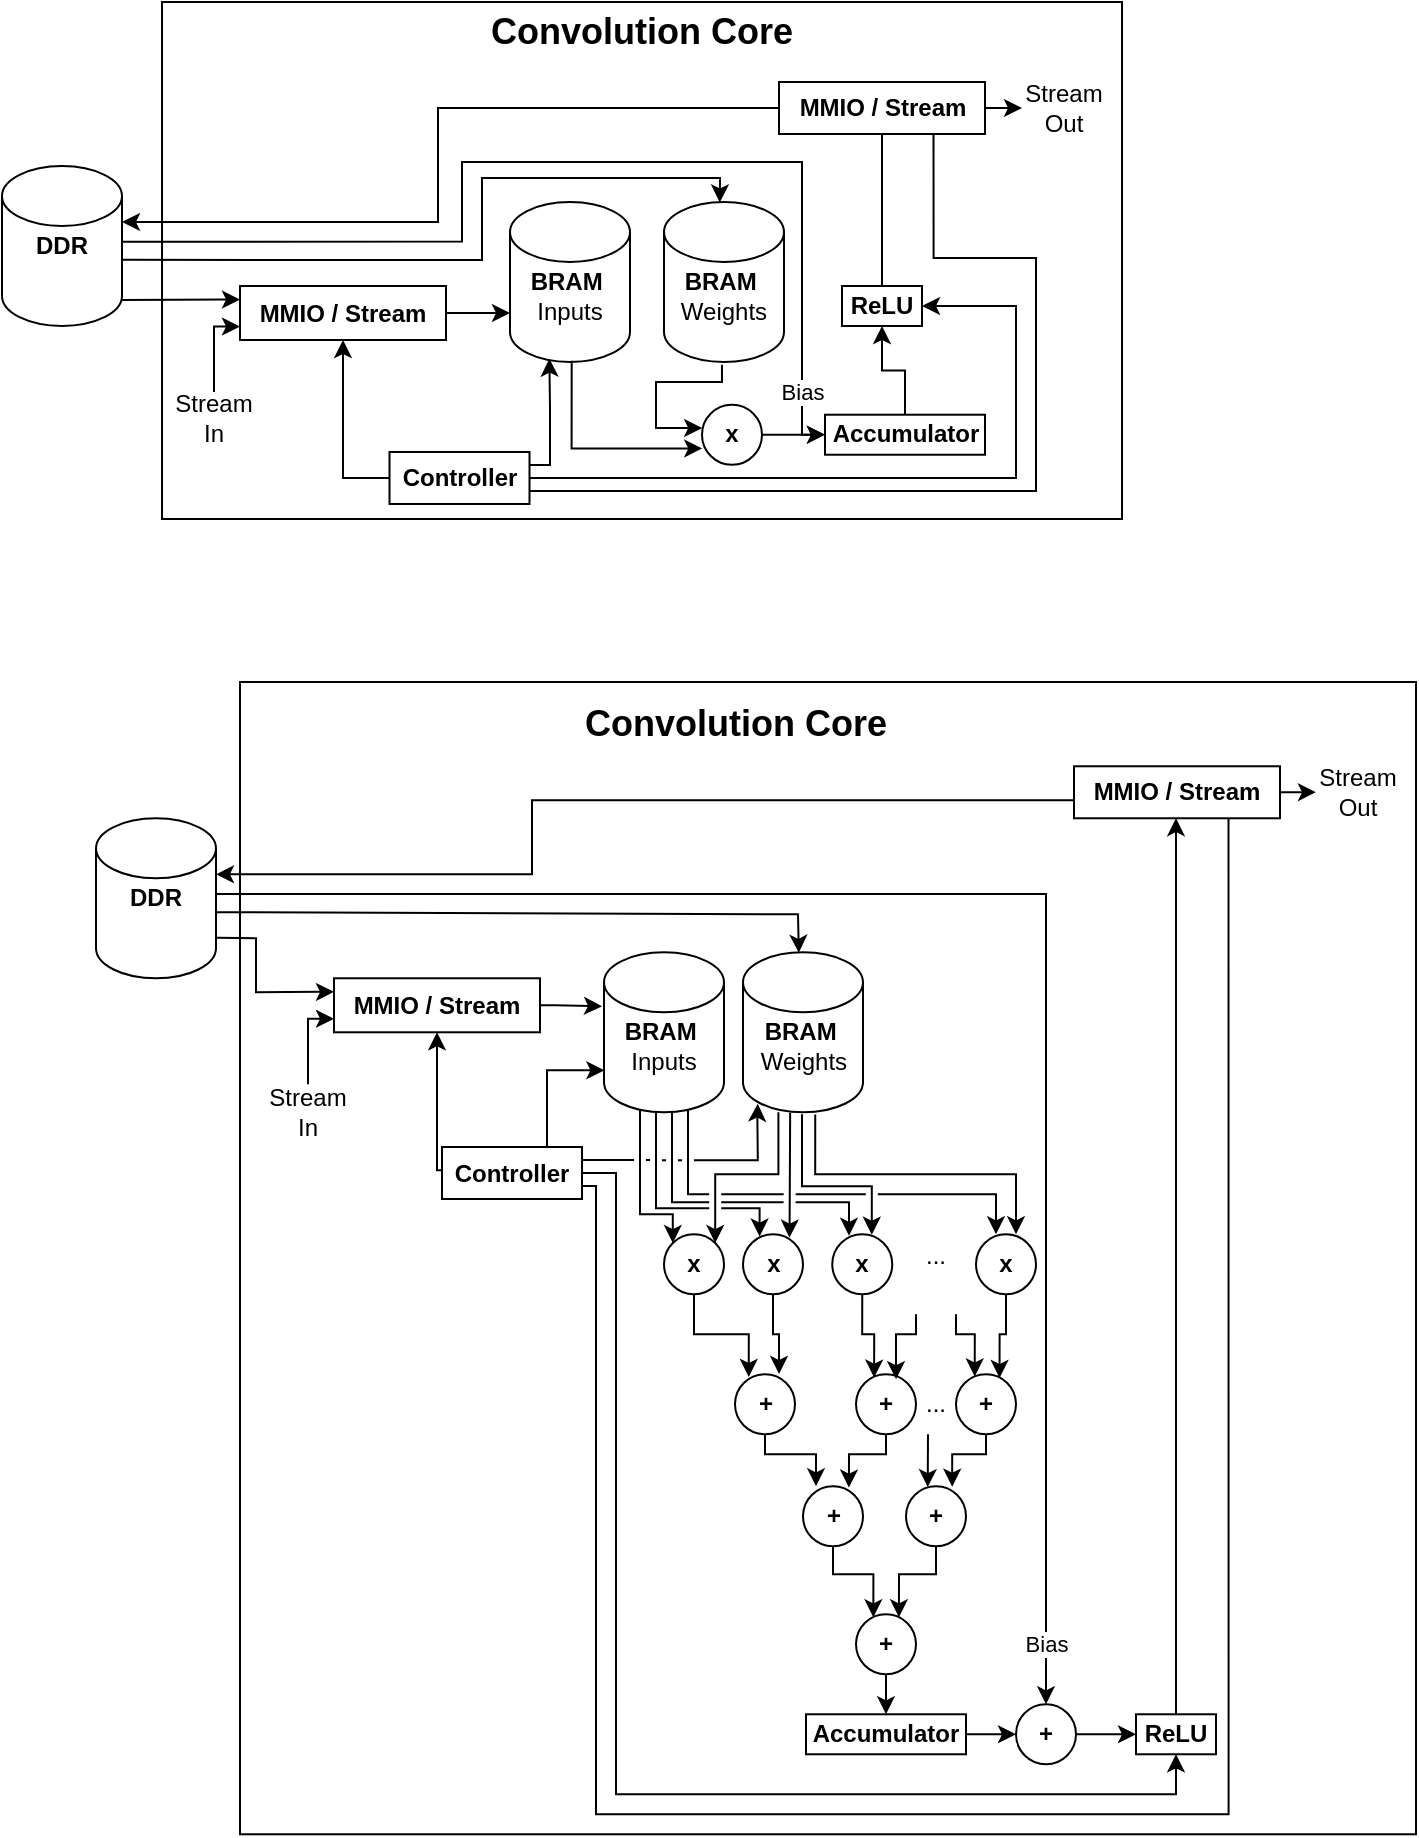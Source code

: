 <mxfile version="13.5.8" type="google"><diagram id="mREBOgRf9u_U17IM9qPp" name="Page-1"><mxGraphModel dx="2785" dy="334" grid="1" gridSize="10" guides="1" tooltips="1" connect="1" arrows="0" fold="1" page="1" pageScale="1" pageWidth="827" pageHeight="1169" math="0" shadow="0"><root><mxCell id="0"/><mxCell id="1" parent="0"/><mxCell id="xBL51Rgt6gvz5kBA7-vv-80" value="" style="group" vertex="1" connectable="0" parent="1"><mxGeometry x="23" y="1320" width="560.01" height="258.5" as="geometry"/></mxCell><mxCell id="xBL51Rgt6gvz5kBA7-vv-3" value="" style="whiteSpace=wrap;html=1;shadow=0;arcSize=2;" vertex="1" parent="xBL51Rgt6gvz5kBA7-vv-80"><mxGeometry x="80.01" width="480" height="258.5" as="geometry"/></mxCell><mxCell id="xBL51Rgt6gvz5kBA7-vv-4" value="&lt;b&gt;ReLU&lt;/b&gt;" style="rounded=0;whiteSpace=wrap;html=1;" vertex="1" parent="xBL51Rgt6gvz5kBA7-vv-80"><mxGeometry x="420" y="142" width="40" height="20" as="geometry"/></mxCell><mxCell id="xBL51Rgt6gvz5kBA7-vv-5" value="&lt;b&gt;MMIO / Stream&lt;/b&gt;" style="rounded=0;whiteSpace=wrap;html=1;" vertex="1" parent="xBL51Rgt6gvz5kBA7-vv-80"><mxGeometry x="388.5" y="40" width="103" height="26" as="geometry"/></mxCell><mxCell id="xBL51Rgt6gvz5kBA7-vv-6" style="edgeStyle=orthogonalEdgeStyle;rounded=0;jumpStyle=gap;orthogonalLoop=1;jettySize=auto;html=1;exitX=0.5;exitY=0;exitDx=0;exitDy=0;entryX=0.5;entryY=1;entryDx=0;entryDy=0;endArrow=none;endFill=0;" edge="1" parent="xBL51Rgt6gvz5kBA7-vv-80" source="xBL51Rgt6gvz5kBA7-vv-4" target="xBL51Rgt6gvz5kBA7-vv-5"><mxGeometry relative="1" as="geometry"/></mxCell><mxCell id="xBL51Rgt6gvz5kBA7-vv-7" value="&lt;b&gt;DDR&lt;/b&gt;" style="shape=cylinder2;whiteSpace=wrap;html=1;boundedLbl=1;backgroundOutline=1;size=15;" vertex="1" parent="xBL51Rgt6gvz5kBA7-vv-80"><mxGeometry y="82" width="60" height="80" as="geometry"/></mxCell><mxCell id="xBL51Rgt6gvz5kBA7-vv-8" style="edgeStyle=orthogonalEdgeStyle;rounded=0;orthogonalLoop=1;jettySize=auto;html=1;exitX=0;exitY=0.5;exitDx=0;exitDy=0;" edge="1" parent="xBL51Rgt6gvz5kBA7-vv-80" source="xBL51Rgt6gvz5kBA7-vv-5"><mxGeometry relative="1" as="geometry"><Array as="points"><mxPoint x="218" y="53"/><mxPoint x="218" y="110"/></Array><mxPoint x="60" y="110" as="targetPoint"/></mxGeometry></mxCell><mxCell id="xBL51Rgt6gvz5kBA7-vv-9" value="&lt;b&gt;&lt;br&gt;BRAM&amp;nbsp;&lt;br&gt;&lt;/b&gt;Inputs" style="shape=cylinder2;whiteSpace=wrap;html=1;boundedLbl=1;backgroundOutline=1;size=15;" vertex="1" parent="xBL51Rgt6gvz5kBA7-vv-80"><mxGeometry x="254" y="100" width="60" height="80" as="geometry"/></mxCell><mxCell id="xBL51Rgt6gvz5kBA7-vv-10" style="edgeStyle=orthogonalEdgeStyle;rounded=0;orthogonalLoop=1;jettySize=auto;html=1;exitX=1;exitY=0.25;exitDx=0;exitDy=0;entryX=0.328;entryY=0.979;entryDx=0;entryDy=0;entryPerimeter=0;" edge="1" parent="xBL51Rgt6gvz5kBA7-vv-80" source="xBL51Rgt6gvz5kBA7-vv-13" target="xBL51Rgt6gvz5kBA7-vv-9"><mxGeometry relative="1" as="geometry"><Array as="points"><mxPoint x="274" y="232"/><mxPoint x="274" y="203"/><mxPoint x="274" y="203"/></Array></mxGeometry></mxCell><mxCell id="xBL51Rgt6gvz5kBA7-vv-11" style="edgeStyle=orthogonalEdgeStyle;rounded=0;orthogonalLoop=1;jettySize=auto;html=1;entryX=1;entryY=0.5;entryDx=0;entryDy=0;exitX=1;exitY=0.5;exitDx=0;exitDy=0;" edge="1" parent="xBL51Rgt6gvz5kBA7-vv-80" source="xBL51Rgt6gvz5kBA7-vv-13" target="xBL51Rgt6gvz5kBA7-vv-4"><mxGeometry relative="1" as="geometry"><Array as="points"><mxPoint x="507" y="238"/><mxPoint x="507" y="152"/></Array><mxPoint x="280" y="248" as="sourcePoint"/></mxGeometry></mxCell><mxCell id="xBL51Rgt6gvz5kBA7-vv-12" style="edgeStyle=orthogonalEdgeStyle;rounded=0;jumpStyle=gap;orthogonalLoop=1;jettySize=auto;html=1;exitX=1;exitY=0.75;exitDx=0;exitDy=0;entryX=0.75;entryY=1;entryDx=0;entryDy=0;endArrow=none;endFill=0;" edge="1" parent="xBL51Rgt6gvz5kBA7-vv-80" source="xBL51Rgt6gvz5kBA7-vv-13" target="xBL51Rgt6gvz5kBA7-vv-5"><mxGeometry relative="1" as="geometry"><Array as="points"><mxPoint x="517" y="245"/><mxPoint x="517" y="128"/><mxPoint x="466" y="128"/></Array></mxGeometry></mxCell><mxCell id="xBL51Rgt6gvz5kBA7-vv-13" value="&lt;b&gt;Controller&lt;/b&gt;" style="whiteSpace=wrap;html=1;shadow=0;align=center;" vertex="1" parent="xBL51Rgt6gvz5kBA7-vv-80"><mxGeometry x="193.75" y="224.99" width="70" height="26" as="geometry"/></mxCell><mxCell id="xBL51Rgt6gvz5kBA7-vv-14" value="&lt;font style=&quot;font-size: 18px&quot;&gt;&lt;b&gt;Convolution Core&lt;/b&gt;&lt;/font&gt;" style="text;html=1;strokeColor=none;fillColor=none;align=center;verticalAlign=middle;whiteSpace=wrap;shadow=0;" vertex="1" parent="xBL51Rgt6gvz5kBA7-vv-80"><mxGeometry x="241.88" width="156.25" height="30" as="geometry"/></mxCell><mxCell id="xBL51Rgt6gvz5kBA7-vv-15" value="" style="edgeStyle=orthogonalEdgeStyle;orthogonalLoop=1;jettySize=auto;html=1;rounded=0;entryX=0.004;entryY=0.729;entryDx=0;entryDy=0;exitX=0.514;exitY=0.992;exitDx=0;exitDy=0;exitPerimeter=0;entryPerimeter=0;" edge="1" parent="xBL51Rgt6gvz5kBA7-vv-80" source="xBL51Rgt6gvz5kBA7-vv-9" target="xBL51Rgt6gvz5kBA7-vv-25"><mxGeometry relative="1" as="geometry"><mxPoint x="259" y="231.4" as="sourcePoint"/><mxPoint x="335.5" y="228.61" as="targetPoint"/><Array as="points"><mxPoint x="285" y="223"/></Array></mxGeometry></mxCell><mxCell id="xBL51Rgt6gvz5kBA7-vv-16" value="" style="endArrow=classic;html=1;entryX=0;entryY=0.25;entryDx=0;entryDy=0;" edge="1" parent="xBL51Rgt6gvz5kBA7-vv-80" target="xBL51Rgt6gvz5kBA7-vv-21"><mxGeometry width="50" height="50" relative="1" as="geometry"><mxPoint x="60" y="149" as="sourcePoint"/><mxPoint x="237" y="114" as="targetPoint"/></mxGeometry></mxCell><mxCell id="xBL51Rgt6gvz5kBA7-vv-17" style="edgeStyle=orthogonalEdgeStyle;rounded=0;orthogonalLoop=1;jettySize=auto;html=1;exitX=0.5;exitY=0;exitDx=0;exitDy=0;entryX=0.5;entryY=1;entryDx=0;entryDy=0;" edge="1" parent="xBL51Rgt6gvz5kBA7-vv-80" source="xBL51Rgt6gvz5kBA7-vv-27" target="xBL51Rgt6gvz5kBA7-vv-4"><mxGeometry relative="1" as="geometry"><mxPoint x="441" y="178" as="targetPoint"/><mxPoint x="460" y="148" as="sourcePoint"/></mxGeometry></mxCell><mxCell id="xBL51Rgt6gvz5kBA7-vv-18" value="Stream Out" style="text;html=1;strokeColor=none;fillColor=none;align=center;verticalAlign=middle;whiteSpace=wrap;shadow=0;" vertex="1" parent="xBL51Rgt6gvz5kBA7-vv-80"><mxGeometry x="510" y="40" width="42" height="26.99" as="geometry"/></mxCell><mxCell id="xBL51Rgt6gvz5kBA7-vv-19" style="edgeStyle=orthogonalEdgeStyle;rounded=0;orthogonalLoop=1;jettySize=auto;html=1;exitX=1;exitY=0.5;exitDx=0;exitDy=0;entryX=0;entryY=0.5;entryDx=0;entryDy=0;" edge="1" parent="xBL51Rgt6gvz5kBA7-vv-80" source="xBL51Rgt6gvz5kBA7-vv-5" target="xBL51Rgt6gvz5kBA7-vv-18"><mxGeometry relative="1" as="geometry"/></mxCell><mxCell id="xBL51Rgt6gvz5kBA7-vv-20" style="edgeStyle=orthogonalEdgeStyle;rounded=0;orthogonalLoop=1;jettySize=auto;html=1;exitX=1;exitY=0.5;exitDx=0;exitDy=0;entryX=0;entryY=0.695;entryDx=0;entryDy=0;entryPerimeter=0;" edge="1" parent="xBL51Rgt6gvz5kBA7-vv-80" source="xBL51Rgt6gvz5kBA7-vv-21" target="xBL51Rgt6gvz5kBA7-vv-9"><mxGeometry relative="1" as="geometry"/></mxCell><mxCell id="xBL51Rgt6gvz5kBA7-vv-21" value="&lt;b&gt;MMIO / Stream&lt;/b&gt;" style="rounded=0;whiteSpace=wrap;html=1;" vertex="1" parent="xBL51Rgt6gvz5kBA7-vv-80"><mxGeometry x="119" y="142" width="103" height="27" as="geometry"/></mxCell><mxCell id="xBL51Rgt6gvz5kBA7-vv-22" style="edgeStyle=orthogonalEdgeStyle;rounded=0;orthogonalLoop=1;jettySize=auto;html=1;exitX=0;exitY=0.5;exitDx=0;exitDy=0;entryX=0.5;entryY=1;entryDx=0;entryDy=0;" edge="1" parent="xBL51Rgt6gvz5kBA7-vv-80" source="xBL51Rgt6gvz5kBA7-vv-13" target="xBL51Rgt6gvz5kBA7-vv-21"><mxGeometry relative="1" as="geometry"><Array as="points"><mxPoint x="171" y="238"/></Array><mxPoint x="171" y="178" as="targetPoint"/></mxGeometry></mxCell><mxCell id="xBL51Rgt6gvz5kBA7-vv-23" style="edgeStyle=orthogonalEdgeStyle;rounded=0;orthogonalLoop=1;jettySize=auto;html=1;exitX=0.5;exitY=0;exitDx=0;exitDy=0;entryX=0;entryY=0.75;entryDx=0;entryDy=0;" edge="1" parent="xBL51Rgt6gvz5kBA7-vv-80" source="xBL51Rgt6gvz5kBA7-vv-24" target="xBL51Rgt6gvz5kBA7-vv-21"><mxGeometry relative="1" as="geometry"><Array as="points"><mxPoint x="106" y="162"/></Array></mxGeometry></mxCell><mxCell id="xBL51Rgt6gvz5kBA7-vv-24" value="Stream In" style="text;html=1;strokeColor=none;fillColor=none;align=center;verticalAlign=middle;whiteSpace=wrap;shadow=0;" vertex="1" parent="xBL51Rgt6gvz5kBA7-vv-80"><mxGeometry x="85" y="195" width="42" height="26.99" as="geometry"/></mxCell><mxCell id="xBL51Rgt6gvz5kBA7-vv-25" value="&lt;b&gt;x&lt;/b&gt;" style="ellipse;whiteSpace=wrap;html=1;aspect=fixed;" vertex="1" parent="xBL51Rgt6gvz5kBA7-vv-80"><mxGeometry x="350" y="201.36" width="30" height="30" as="geometry"/></mxCell><mxCell id="xBL51Rgt6gvz5kBA7-vv-26" value="" style="endArrow=classic;html=1;entryX=0.465;entryY=0.003;entryDx=0;entryDy=0;exitX=0.999;exitY=0.749;exitDx=0;exitDy=0;exitPerimeter=0;entryPerimeter=0;rounded=0;" edge="1" parent="xBL51Rgt6gvz5kBA7-vv-80" target="xBL51Rgt6gvz5kBA7-vv-75"><mxGeometry width="50" height="50" relative="1" as="geometry"><mxPoint x="60.0" y="128.93" as="sourcePoint"/><mxPoint x="365.68" y="99.44" as="targetPoint"/><Array as="points"><mxPoint x="240" y="129"/><mxPoint x="240" y="88"/><mxPoint x="359" y="88"/></Array></mxGeometry></mxCell><mxCell id="xBL51Rgt6gvz5kBA7-vv-27" value="&lt;b&gt;Accumulator&lt;/b&gt;" style="rounded=0;whiteSpace=wrap;html=1;" vertex="1" parent="xBL51Rgt6gvz5kBA7-vv-80"><mxGeometry x="411.5" y="206.36" width="80" height="20" as="geometry"/></mxCell><mxCell id="xBL51Rgt6gvz5kBA7-vv-28" style="edgeStyle=orthogonalEdgeStyle;rounded=0;orthogonalLoop=1;jettySize=auto;html=1;exitX=1;exitY=0.5;exitDx=0;exitDy=0;entryX=0;entryY=0.5;entryDx=0;entryDy=0;" edge="1" parent="xBL51Rgt6gvz5kBA7-vv-80" source="xBL51Rgt6gvz5kBA7-vv-25" target="xBL51Rgt6gvz5kBA7-vv-27"><mxGeometry relative="1" as="geometry"/></mxCell><mxCell id="xBL51Rgt6gvz5kBA7-vv-75" value="&lt;b&gt;&lt;br&gt;BRAM&amp;nbsp;&lt;br&gt;&lt;/b&gt;Weights" style="shape=cylinder2;whiteSpace=wrap;html=1;boundedLbl=1;backgroundOutline=1;size=15;" vertex="1" parent="xBL51Rgt6gvz5kBA7-vv-80"><mxGeometry x="331" y="100" width="60" height="80" as="geometry"/></mxCell><mxCell id="xBL51Rgt6gvz5kBA7-vv-76" value="" style="edgeStyle=orthogonalEdgeStyle;orthogonalLoop=1;jettySize=auto;html=1;rounded=0;exitX=0.483;exitY=1.017;exitDx=0;exitDy=0;exitPerimeter=0;entryX=0.003;entryY=0.391;entryDx=0;entryDy=0;entryPerimeter=0;" edge="1" parent="xBL51Rgt6gvz5kBA7-vv-80" source="xBL51Rgt6gvz5kBA7-vv-75" target="xBL51Rgt6gvz5kBA7-vv-25"><mxGeometry relative="1" as="geometry"><mxPoint x="294.84" y="189.36" as="sourcePoint"/><mxPoint x="349" y="200" as="targetPoint"/><Array as="points"><mxPoint x="360" y="190"/><mxPoint x="327" y="190"/><mxPoint x="327" y="213"/><mxPoint x="350" y="213"/></Array></mxGeometry></mxCell><mxCell id="xBL51Rgt6gvz5kBA7-vv-77" style="edgeStyle=orthogonalEdgeStyle;rounded=0;orthogonalLoop=1;jettySize=auto;html=1;exitX=1.007;exitY=0.473;exitDx=0;exitDy=0;entryX=0;entryY=0.5;entryDx=0;entryDy=0;exitPerimeter=0;" edge="1" parent="xBL51Rgt6gvz5kBA7-vv-80" source="xBL51Rgt6gvz5kBA7-vv-7" target="xBL51Rgt6gvz5kBA7-vv-27"><mxGeometry relative="1" as="geometry"><mxPoint x="390.0" y="226.36" as="sourcePoint"/><mxPoint x="410" y="226.36" as="targetPoint"/><Array as="points"><mxPoint x="230" y="120"/><mxPoint x="230" y="80"/><mxPoint x="400" y="80"/></Array></mxGeometry></mxCell><mxCell id="xBL51Rgt6gvz5kBA7-vv-79" value="Bias" style="edgeLabel;html=1;align=center;verticalAlign=middle;resizable=0;points=[];" vertex="1" connectable="0" parent="xBL51Rgt6gvz5kBA7-vv-77"><mxGeometry x="0.836" relative="1" as="geometry"><mxPoint y="10.31" as="offset"/></mxGeometry></mxCell><mxCell id="xBL51Rgt6gvz5kBA7-vv-148" value="" style="group" vertex="1" connectable="0" parent="1"><mxGeometry x="70" y="1660" width="660" height="576.14" as="geometry"/></mxCell><mxCell id="xBL51Rgt6gvz5kBA7-vv-83" value="" style="whiteSpace=wrap;html=1;shadow=0;arcSize=2;" vertex="1" parent="xBL51Rgt6gvz5kBA7-vv-148"><mxGeometry x="72" width="588" height="576.14" as="geometry"/></mxCell><mxCell id="xBL51Rgt6gvz5kBA7-vv-84" value="&lt;b&gt;ReLU&lt;/b&gt;" style="rounded=0;whiteSpace=wrap;html=1;" vertex="1" parent="xBL51Rgt6gvz5kBA7-vv-148"><mxGeometry x="520" y="516.14" width="40" height="20" as="geometry"/></mxCell><mxCell id="xBL51Rgt6gvz5kBA7-vv-85" value="&lt;b&gt;MMIO / Stream&lt;/b&gt;" style="rounded=0;whiteSpace=wrap;html=1;" vertex="1" parent="xBL51Rgt6gvz5kBA7-vv-148"><mxGeometry x="489" y="42.14" width="103" height="26" as="geometry"/></mxCell><mxCell id="xBL51Rgt6gvz5kBA7-vv-87" value="&lt;b&gt;DDR&lt;/b&gt;" style="shape=cylinder2;whiteSpace=wrap;html=1;boundedLbl=1;backgroundOutline=1;size=15;" vertex="1" parent="xBL51Rgt6gvz5kBA7-vv-148"><mxGeometry y="68.14" width="60" height="80" as="geometry"/></mxCell><mxCell id="xBL51Rgt6gvz5kBA7-vv-88" style="edgeStyle=orthogonalEdgeStyle;rounded=0;orthogonalLoop=1;jettySize=auto;html=1;exitX=0;exitY=0.5;exitDx=0;exitDy=0;" edge="1" parent="xBL51Rgt6gvz5kBA7-vv-148" source="xBL51Rgt6gvz5kBA7-vv-85" target="xBL51Rgt6gvz5kBA7-vv-87"><mxGeometry relative="1" as="geometry"><Array as="points"><mxPoint x="218" y="59.14"/><mxPoint x="218" y="96.14"/></Array><mxPoint x="60" y="116.14" as="targetPoint"/></mxGeometry></mxCell><mxCell id="xBL51Rgt6gvz5kBA7-vv-89" value="&lt;b&gt;&lt;br&gt;BRAM&amp;nbsp;&lt;br&gt;&lt;/b&gt;Inputs" style="shape=cylinder2;whiteSpace=wrap;html=1;boundedLbl=1;backgroundOutline=1;size=15;" vertex="1" parent="xBL51Rgt6gvz5kBA7-vv-148"><mxGeometry x="254" y="135.14" width="60" height="80" as="geometry"/></mxCell><mxCell id="xBL51Rgt6gvz5kBA7-vv-90" style="edgeStyle=orthogonalEdgeStyle;rounded=0;orthogonalLoop=1;jettySize=auto;html=1;exitX=0.75;exitY=0;exitDx=0;exitDy=0;entryX=0.003;entryY=0.74;entryDx=0;entryDy=0;entryPerimeter=0;" edge="1" parent="xBL51Rgt6gvz5kBA7-vv-148" source="xBL51Rgt6gvz5kBA7-vv-93" target="xBL51Rgt6gvz5kBA7-vv-89"><mxGeometry relative="1" as="geometry"><Array as="points"><mxPoint x="226" y="194.14"/><mxPoint x="254" y="194.14"/></Array></mxGeometry></mxCell><mxCell id="xBL51Rgt6gvz5kBA7-vv-91" style="edgeStyle=orthogonalEdgeStyle;rounded=0;orthogonalLoop=1;jettySize=auto;html=1;exitX=1;exitY=0.5;exitDx=0;exitDy=0;entryX=0.5;entryY=1;entryDx=0;entryDy=0;" edge="1" parent="xBL51Rgt6gvz5kBA7-vv-148" source="xBL51Rgt6gvz5kBA7-vv-93" target="xBL51Rgt6gvz5kBA7-vv-84"><mxGeometry relative="1" as="geometry"><Array as="points"><mxPoint x="260" y="245.14"/><mxPoint x="260" y="556.14"/><mxPoint x="540" y="556.14"/></Array><mxPoint x="280" y="254.14" as="sourcePoint"/><mxPoint x="510" y="556.14" as="targetPoint"/></mxGeometry></mxCell><mxCell id="xBL51Rgt6gvz5kBA7-vv-92" style="edgeStyle=orthogonalEdgeStyle;rounded=0;jumpStyle=gap;orthogonalLoop=1;jettySize=auto;html=1;exitX=1;exitY=0.75;exitDx=0;exitDy=0;entryX=0.75;entryY=1;entryDx=0;entryDy=0;endArrow=none;endFill=0;" edge="1" parent="xBL51Rgt6gvz5kBA7-vv-148" source="xBL51Rgt6gvz5kBA7-vv-93" target="xBL51Rgt6gvz5kBA7-vv-85"><mxGeometry relative="1" as="geometry"><Array as="points"><mxPoint x="250" y="252.14"/><mxPoint x="250" y="566.14"/><mxPoint x="566" y="566.14"/></Array></mxGeometry></mxCell><mxCell id="xBL51Rgt6gvz5kBA7-vv-93" value="&lt;b&gt;Controller&lt;/b&gt;" style="whiteSpace=wrap;html=1;shadow=0;align=center;" vertex="1" parent="xBL51Rgt6gvz5kBA7-vv-148"><mxGeometry x="173" y="232.5" width="70" height="26" as="geometry"/></mxCell><mxCell id="xBL51Rgt6gvz5kBA7-vv-94" value="&lt;font style=&quot;font-size: 18px&quot;&gt;&lt;b&gt;Convolution Core&lt;/b&gt;&lt;/font&gt;" style="text;html=1;strokeColor=none;fillColor=none;align=center;verticalAlign=middle;whiteSpace=wrap;shadow=0;" vertex="1" parent="xBL51Rgt6gvz5kBA7-vv-148"><mxGeometry x="241.88" y="6.14" width="156.25" height="30" as="geometry"/></mxCell><mxCell id="xBL51Rgt6gvz5kBA7-vv-95" value="" style="edgeStyle=orthogonalEdgeStyle;orthogonalLoop=1;jettySize=auto;html=1;rounded=0;entryX=0;entryY=0;entryDx=0;entryDy=0;jumpStyle=gap;" edge="1" parent="xBL51Rgt6gvz5kBA7-vv-148" target="xBL51Rgt6gvz5kBA7-vv-105"><mxGeometry relative="1" as="geometry"><mxPoint x="272" y="214.14" as="sourcePoint"/><mxPoint x="335.5" y="234.75" as="targetPoint"/><Array as="points"><mxPoint x="272" y="213.14"/><mxPoint x="272" y="213.14"/><mxPoint x="272" y="266.14"/><mxPoint x="288" y="266.14"/></Array></mxGeometry></mxCell><mxCell id="xBL51Rgt6gvz5kBA7-vv-96" value="" style="endArrow=classic;html=1;entryX=0;entryY=0.25;entryDx=0;entryDy=0;exitX=1.009;exitY=0.746;exitDx=0;exitDy=0;exitPerimeter=0;rounded=0;" edge="1" parent="xBL51Rgt6gvz5kBA7-vv-148" target="xBL51Rgt6gvz5kBA7-vv-101" source="xBL51Rgt6gvz5kBA7-vv-87"><mxGeometry width="50" height="50" relative="1" as="geometry"><mxPoint x="60" y="155.14" as="sourcePoint"/><mxPoint x="237" y="120.14" as="targetPoint"/><Array as="points"><mxPoint x="80" y="128.14"/><mxPoint x="80" y="155.14"/></Array></mxGeometry></mxCell><mxCell id="xBL51Rgt6gvz5kBA7-vv-97" style="edgeStyle=orthogonalEdgeStyle;rounded=0;orthogonalLoop=1;jettySize=auto;html=1;exitX=0.5;exitY=0;exitDx=0;exitDy=0;entryX=0.5;entryY=1;entryDx=0;entryDy=0;" edge="1" parent="xBL51Rgt6gvz5kBA7-vv-148" source="xBL51Rgt6gvz5kBA7-vv-84" target="xBL51Rgt6gvz5kBA7-vv-85"><mxGeometry relative="1" as="geometry"><mxPoint x="440" y="76.14" as="targetPoint"/><mxPoint x="600" y="185.14" as="sourcePoint"/><Array as="points"><mxPoint x="540" y="68.14"/></Array></mxGeometry></mxCell><mxCell id="xBL51Rgt6gvz5kBA7-vv-98" value="Stream Out" style="text;html=1;strokeColor=none;fillColor=none;align=center;verticalAlign=middle;whiteSpace=wrap;shadow=0;" vertex="1" parent="xBL51Rgt6gvz5kBA7-vv-148"><mxGeometry x="610" y="41.15" width="42" height="26.99" as="geometry"/></mxCell><mxCell id="xBL51Rgt6gvz5kBA7-vv-99" style="edgeStyle=orthogonalEdgeStyle;rounded=0;orthogonalLoop=1;jettySize=auto;html=1;exitX=1;exitY=0.5;exitDx=0;exitDy=0;entryX=0;entryY=0.5;entryDx=0;entryDy=0;" edge="1" parent="xBL51Rgt6gvz5kBA7-vv-148" source="xBL51Rgt6gvz5kBA7-vv-85" target="xBL51Rgt6gvz5kBA7-vv-98"><mxGeometry relative="1" as="geometry"/></mxCell><mxCell id="xBL51Rgt6gvz5kBA7-vv-100" style="edgeStyle=orthogonalEdgeStyle;rounded=0;orthogonalLoop=1;jettySize=auto;html=1;exitX=1;exitY=0.5;exitDx=0;exitDy=0;" edge="1" parent="xBL51Rgt6gvz5kBA7-vv-148" source="xBL51Rgt6gvz5kBA7-vv-101"><mxGeometry relative="1" as="geometry"><mxPoint x="253" y="162.14" as="targetPoint"/><Array as="points"><mxPoint x="230" y="162.14"/><mxPoint x="250" y="162.14"/></Array></mxGeometry></mxCell><mxCell id="xBL51Rgt6gvz5kBA7-vv-101" value="&lt;b&gt;MMIO / Stream&lt;/b&gt;" style="rounded=0;whiteSpace=wrap;html=1;" vertex="1" parent="xBL51Rgt6gvz5kBA7-vv-148"><mxGeometry x="119" y="148.14" width="103" height="27" as="geometry"/></mxCell><mxCell id="xBL51Rgt6gvz5kBA7-vv-102" style="edgeStyle=orthogonalEdgeStyle;rounded=0;orthogonalLoop=1;jettySize=auto;html=1;exitX=0;exitY=0.5;exitDx=0;exitDy=0;entryX=0.5;entryY=1;entryDx=0;entryDy=0;" edge="1" parent="xBL51Rgt6gvz5kBA7-vv-148" source="xBL51Rgt6gvz5kBA7-vv-93" target="xBL51Rgt6gvz5kBA7-vv-101"><mxGeometry relative="1" as="geometry"><Array as="points"><mxPoint x="171" y="244.14"/></Array><mxPoint x="171" y="184.14" as="targetPoint"/></mxGeometry></mxCell><mxCell id="xBL51Rgt6gvz5kBA7-vv-103" style="edgeStyle=orthogonalEdgeStyle;rounded=0;orthogonalLoop=1;jettySize=auto;html=1;exitX=0.5;exitY=0;exitDx=0;exitDy=0;entryX=0;entryY=0.75;entryDx=0;entryDy=0;" edge="1" parent="xBL51Rgt6gvz5kBA7-vv-148" source="xBL51Rgt6gvz5kBA7-vv-104" target="xBL51Rgt6gvz5kBA7-vv-101"><mxGeometry relative="1" as="geometry"><Array as="points"><mxPoint x="106" y="168.14"/></Array></mxGeometry></mxCell><mxCell id="xBL51Rgt6gvz5kBA7-vv-104" value="Stream In" style="text;html=1;strokeColor=none;fillColor=none;align=center;verticalAlign=middle;whiteSpace=wrap;shadow=0;" vertex="1" parent="xBL51Rgt6gvz5kBA7-vv-148"><mxGeometry x="85" y="201.14" width="42" height="26.99" as="geometry"/></mxCell><mxCell id="xBL51Rgt6gvz5kBA7-vv-105" value="&lt;b&gt;x&lt;/b&gt;" style="ellipse;whiteSpace=wrap;html=1;aspect=fixed;" vertex="1" parent="xBL51Rgt6gvz5kBA7-vv-148"><mxGeometry x="284" y="276.14" width="30" height="30" as="geometry"/></mxCell><mxCell id="xBL51Rgt6gvz5kBA7-vv-106" value="" style="endArrow=classic;html=1;entryX=0.465;entryY=0.003;entryDx=0;entryDy=0;exitX=1.001;exitY=0.587;exitDx=0;exitDy=0;exitPerimeter=0;entryPerimeter=0;rounded=0;" edge="1" parent="xBL51Rgt6gvz5kBA7-vv-148" target="xBL51Rgt6gvz5kBA7-vv-109" source="xBL51Rgt6gvz5kBA7-vv-87"><mxGeometry width="50" height="50" relative="1" as="geometry"><mxPoint x="60" y="135.07" as="sourcePoint"/><mxPoint x="365.68" y="105.58" as="targetPoint"/><Array as="points"><mxPoint x="351" y="116.14"/></Array></mxGeometry></mxCell><mxCell id="xBL51Rgt6gvz5kBA7-vv-107" value="&lt;b&gt;Accumulator&lt;/b&gt;" style="rounded=0;whiteSpace=wrap;html=1;" vertex="1" parent="xBL51Rgt6gvz5kBA7-vv-148"><mxGeometry x="355" y="516.14" width="80" height="20" as="geometry"/></mxCell><mxCell id="xBL51Rgt6gvz5kBA7-vv-108" style="edgeStyle=orthogonalEdgeStyle;rounded=0;orthogonalLoop=1;jettySize=auto;html=1;exitX=0.5;exitY=1;exitDx=0;exitDy=0;entryX=0.229;entryY=0.045;entryDx=0;entryDy=0;entryPerimeter=0;" edge="1" parent="xBL51Rgt6gvz5kBA7-vv-148" source="xBL51Rgt6gvz5kBA7-vv-105" target="xBL51Rgt6gvz5kBA7-vv-123"><mxGeometry relative="1" as="geometry"><Array as="points"><mxPoint x="299" y="326.14"/><mxPoint x="326" y="326.14"/></Array></mxGeometry></mxCell><mxCell id="xBL51Rgt6gvz5kBA7-vv-109" value="&lt;b&gt;&lt;br&gt;BRAM&amp;nbsp;&lt;br&gt;&lt;/b&gt;Weights" style="shape=cylinder2;whiteSpace=wrap;html=1;boundedLbl=1;backgroundOutline=1;size=15;" vertex="1" parent="xBL51Rgt6gvz5kBA7-vv-148"><mxGeometry x="323.5" y="135.14" width="60" height="80" as="geometry"/></mxCell><mxCell id="xBL51Rgt6gvz5kBA7-vv-110" value="" style="edgeStyle=orthogonalEdgeStyle;orthogonalLoop=1;jettySize=auto;html=1;rounded=0;entryX=1;entryY=0;entryDx=0;entryDy=0;jumpStyle=gap;exitX=0.295;exitY=1;exitDx=0;exitDy=0;exitPerimeter=0;" edge="1" parent="xBL51Rgt6gvz5kBA7-vv-148" source="xBL51Rgt6gvz5kBA7-vv-109" target="xBL51Rgt6gvz5kBA7-vv-105"><mxGeometry relative="1" as="geometry"><mxPoint x="320" y="216.14" as="sourcePoint"/><mxPoint x="349" y="206.14" as="targetPoint"/><Array as="points"><mxPoint x="341" y="246.14"/><mxPoint x="310" y="246.14"/></Array></mxGeometry></mxCell><mxCell id="xBL51Rgt6gvz5kBA7-vv-111" style="edgeStyle=orthogonalEdgeStyle;rounded=0;orthogonalLoop=1;jettySize=auto;html=1;exitX=1.007;exitY=0.473;exitDx=0;exitDy=0;exitPerimeter=0;entryX=0.5;entryY=0;entryDx=0;entryDy=0;" edge="1" parent="xBL51Rgt6gvz5kBA7-vv-148" source="xBL51Rgt6gvz5kBA7-vv-87" target="xBL51Rgt6gvz5kBA7-vv-141"><mxGeometry relative="1" as="geometry"><mxPoint x="390.0" y="232.5" as="sourcePoint"/><mxPoint x="490" y="206.14" as="targetPoint"/><Array as="points"><mxPoint x="475" y="106.14"/></Array></mxGeometry></mxCell><mxCell id="xBL51Rgt6gvz5kBA7-vv-112" value="Bias" style="edgeLabel;html=1;align=center;verticalAlign=middle;resizable=0;points=[];" vertex="1" connectable="0" parent="xBL51Rgt6gvz5kBA7-vv-111"><mxGeometry x="0.836" relative="1" as="geometry"><mxPoint y="37.21" as="offset"/></mxGeometry></mxCell><mxCell id="xBL51Rgt6gvz5kBA7-vv-113" value="&lt;b&gt;x&lt;/b&gt;" style="ellipse;whiteSpace=wrap;html=1;aspect=fixed;" vertex="1" parent="xBL51Rgt6gvz5kBA7-vv-148"><mxGeometry x="323.5" y="276.14" width="30" height="30" as="geometry"/></mxCell><mxCell id="xBL51Rgt6gvz5kBA7-vv-114" value="&lt;b&gt;x&lt;/b&gt;" style="ellipse;whiteSpace=wrap;html=1;aspect=fixed;" vertex="1" parent="xBL51Rgt6gvz5kBA7-vv-148"><mxGeometry x="368.13" y="276.14" width="30" height="30" as="geometry"/></mxCell><mxCell id="xBL51Rgt6gvz5kBA7-vv-115" value="&lt;b&gt;x&lt;/b&gt;" style="ellipse;whiteSpace=wrap;html=1;aspect=fixed;" vertex="1" parent="xBL51Rgt6gvz5kBA7-vv-148"><mxGeometry x="440" y="276.14" width="30" height="30" as="geometry"/></mxCell><mxCell id="xBL51Rgt6gvz5kBA7-vv-116" value="..." style="text;html=1;strokeColor=none;fillColor=none;align=center;verticalAlign=middle;whiteSpace=wrap;rounded=0;labelBackgroundColor=#ffffff;fontColor=#000000;" vertex="1" parent="xBL51Rgt6gvz5kBA7-vv-148"><mxGeometry x="410" y="282.14" width="20" height="10" as="geometry"/></mxCell><mxCell id="xBL51Rgt6gvz5kBA7-vv-117" value="" style="edgeStyle=orthogonalEdgeStyle;orthogonalLoop=1;jettySize=auto;html=1;rounded=0;entryX=0.277;entryY=0.038;entryDx=0;entryDy=0;entryPerimeter=0;jumpStyle=gap;" edge="1" parent="xBL51Rgt6gvz5kBA7-vv-148" target="xBL51Rgt6gvz5kBA7-vv-113"><mxGeometry relative="1" as="geometry"><mxPoint x="280" y="215.14" as="sourcePoint"/><mxPoint x="298.393" y="290.533" as="targetPoint"/><Array as="points"><mxPoint x="280" y="215.14"/><mxPoint x="280" y="263.14"/><mxPoint x="332" y="263.14"/></Array></mxGeometry></mxCell><mxCell id="xBL51Rgt6gvz5kBA7-vv-118" value="" style="edgeStyle=orthogonalEdgeStyle;orthogonalLoop=1;jettySize=auto;html=1;rounded=0;exitX=0.393;exitY=1.003;exitDx=0;exitDy=0;exitPerimeter=0;entryX=0.773;entryY=0.056;entryDx=0;entryDy=0;entryPerimeter=0;jumpStyle=gap;" edge="1" parent="xBL51Rgt6gvz5kBA7-vv-148" source="xBL51Rgt6gvz5kBA7-vv-109" target="xBL51Rgt6gvz5kBA7-vv-113"><mxGeometry relative="1" as="geometry"><mxPoint x="362.48" y="226.5" as="sourcePoint"/><mxPoint x="319.607" y="290.533" as="targetPoint"/><Array as="points"><mxPoint x="347" y="256.14"/><mxPoint x="347" y="256.14"/></Array></mxGeometry></mxCell><mxCell id="xBL51Rgt6gvz5kBA7-vv-119" value="" style="edgeStyle=orthogonalEdgeStyle;orthogonalLoop=1;jettySize=auto;html=1;rounded=0;entryX=0.279;entryY=0.025;entryDx=0;entryDy=0;entryPerimeter=0;jumpStyle=gap;" edge="1" parent="xBL51Rgt6gvz5kBA7-vv-148" target="xBL51Rgt6gvz5kBA7-vv-114"><mxGeometry relative="1" as="geometry"><mxPoint x="288" y="215.14" as="sourcePoint"/><mxPoint x="341.81" y="287.28" as="targetPoint"/><Array as="points"><mxPoint x="288" y="215.14"/><mxPoint x="288" y="260.14"/><mxPoint x="377" y="260.14"/></Array></mxGeometry></mxCell><mxCell id="xBL51Rgt6gvz5kBA7-vv-120" value="" style="edgeStyle=orthogonalEdgeStyle;orthogonalLoop=1;jettySize=auto;html=1;rounded=0;entryX=0.659;entryY=0.007;entryDx=0;entryDy=0;entryPerimeter=0;jumpStyle=gap;" edge="1" parent="xBL51Rgt6gvz5kBA7-vv-148" target="xBL51Rgt6gvz5kBA7-vv-114"><mxGeometry relative="1" as="geometry"><mxPoint x="353" y="216.14" as="sourcePoint"/><mxPoint x="319.607" y="290.533" as="targetPoint"/><Array as="points"><mxPoint x="353" y="252.14"/><mxPoint x="388" y="252.14"/></Array></mxGeometry></mxCell><mxCell id="xBL51Rgt6gvz5kBA7-vv-121" value="" style="edgeStyle=orthogonalEdgeStyle;orthogonalLoop=1;jettySize=auto;html=1;rounded=0;entryX=0.333;entryY=0;entryDx=0;entryDy=0;entryPerimeter=0;jumpStyle=gap;" edge="1" parent="xBL51Rgt6gvz5kBA7-vv-148" target="xBL51Rgt6gvz5kBA7-vv-115"><mxGeometry relative="1" as="geometry"><mxPoint x="296" y="214.14" as="sourcePoint"/><mxPoint x="386.5" y="286.89" as="targetPoint"/><Array as="points"><mxPoint x="296" y="214.14"/><mxPoint x="296" y="256.14"/><mxPoint x="450" y="256.14"/></Array></mxGeometry></mxCell><mxCell id="xBL51Rgt6gvz5kBA7-vv-122" value="" style="edgeStyle=orthogonalEdgeStyle;orthogonalLoop=1;jettySize=auto;html=1;rounded=0;entryX=0.667;entryY=0;entryDx=0;entryDy=0;entryPerimeter=0;exitX=0.602;exitY=1.014;exitDx=0;exitDy=0;exitPerimeter=0;jumpStyle=gap;" edge="1" parent="xBL51Rgt6gvz5kBA7-vv-148" source="xBL51Rgt6gvz5kBA7-vv-109" target="xBL51Rgt6gvz5kBA7-vv-115"><mxGeometry relative="1" as="geometry"><mxPoint x="363" y="226.14" as="sourcePoint"/><mxPoint x="397.9" y="286.35" as="targetPoint"/><Array as="points"><mxPoint x="360" y="246.14"/><mxPoint x="460" y="246.14"/></Array></mxGeometry></mxCell><mxCell id="xBL51Rgt6gvz5kBA7-vv-123" value="&lt;b&gt;+&lt;/b&gt;" style="ellipse;whiteSpace=wrap;html=1;aspect=fixed;" vertex="1" parent="xBL51Rgt6gvz5kBA7-vv-148"><mxGeometry x="319.5" y="346.14" width="30" height="30" as="geometry"/></mxCell><mxCell id="xBL51Rgt6gvz5kBA7-vv-124" style="edgeStyle=orthogonalEdgeStyle;rounded=0;jumpStyle=gap;orthogonalLoop=1;jettySize=auto;html=1;exitX=0.5;exitY=1;exitDx=0;exitDy=0;entryX=0.734;entryY=-0.006;entryDx=0;entryDy=0;entryPerimeter=0;labelBackgroundColor=#ffffff;strokeColor=#000000;fontColor=#000000;" edge="1" parent="xBL51Rgt6gvz5kBA7-vv-148" source="xBL51Rgt6gvz5kBA7-vv-113" target="xBL51Rgt6gvz5kBA7-vv-123"><mxGeometry relative="1" as="geometry"/></mxCell><mxCell id="xBL51Rgt6gvz5kBA7-vv-125" value="&lt;b&gt;+&lt;/b&gt;" style="ellipse;whiteSpace=wrap;html=1;aspect=fixed;" vertex="1" parent="xBL51Rgt6gvz5kBA7-vv-148"><mxGeometry x="380" y="346.14" width="30" height="30" as="geometry"/></mxCell><mxCell id="xBL51Rgt6gvz5kBA7-vv-126" style="edgeStyle=orthogonalEdgeStyle;rounded=0;jumpStyle=gap;orthogonalLoop=1;jettySize=auto;html=1;exitX=0.5;exitY=1;exitDx=0;exitDy=0;entryX=0.302;entryY=0.055;entryDx=0;entryDy=0;entryPerimeter=0;labelBackgroundColor=#ffffff;strokeColor=#000000;fontColor=#000000;" edge="1" parent="xBL51Rgt6gvz5kBA7-vv-148" source="xBL51Rgt6gvz5kBA7-vv-114" target="xBL51Rgt6gvz5kBA7-vv-125"><mxGeometry relative="1" as="geometry"/></mxCell><mxCell id="xBL51Rgt6gvz5kBA7-vv-127" value="&lt;b&gt;+&lt;/b&gt;" style="ellipse;whiteSpace=wrap;html=1;aspect=fixed;" vertex="1" parent="xBL51Rgt6gvz5kBA7-vv-148"><mxGeometry x="430" y="346.14" width="30" height="30" as="geometry"/></mxCell><mxCell id="xBL51Rgt6gvz5kBA7-vv-128" style="edgeStyle=orthogonalEdgeStyle;rounded=0;jumpStyle=gap;orthogonalLoop=1;jettySize=auto;html=1;entryX=0.167;entryY=0.081;entryDx=0;entryDy=0;entryPerimeter=0;labelBackgroundColor=#ffffff;strokeColor=#000000;fontColor=#000000;" edge="1" parent="xBL51Rgt6gvz5kBA7-vv-148"><mxGeometry relative="1" as="geometry"><mxPoint x="410" y="316.14" as="sourcePoint"/><mxPoint x="400.01" y="348.57" as="targetPoint"/><Array as="points"><mxPoint x="410" y="326.14"/><mxPoint x="400" y="326.14"/></Array></mxGeometry></mxCell><mxCell id="xBL51Rgt6gvz5kBA7-vv-129" style="edgeStyle=orthogonalEdgeStyle;rounded=0;jumpStyle=gap;orthogonalLoop=1;jettySize=auto;html=1;entryX=0.726;entryY=0.061;entryDx=0;entryDy=0;labelBackgroundColor=#ffffff;strokeColor=#000000;fontColor=#000000;exitX=0.5;exitY=1;exitDx=0;exitDy=0;entryPerimeter=0;" edge="1" parent="xBL51Rgt6gvz5kBA7-vv-148" source="xBL51Rgt6gvz5kBA7-vv-115" target="xBL51Rgt6gvz5kBA7-vv-127"><mxGeometry relative="1" as="geometry"><mxPoint x="420" y="326.14" as="sourcePoint"/><mxPoint x="410.01" y="358.57" as="targetPoint"/><Array as="points"><mxPoint x="455" y="326.14"/><mxPoint x="452" y="326.14"/></Array></mxGeometry></mxCell><mxCell id="xBL51Rgt6gvz5kBA7-vv-130" style="edgeStyle=orthogonalEdgeStyle;rounded=0;jumpStyle=gap;orthogonalLoop=1;jettySize=auto;html=1;entryX=0.312;entryY=0.036;entryDx=0;entryDy=0;entryPerimeter=0;labelBackgroundColor=#ffffff;strokeColor=#000000;fontColor=#000000;" edge="1" parent="xBL51Rgt6gvz5kBA7-vv-148" target="xBL51Rgt6gvz5kBA7-vv-127"><mxGeometry relative="1" as="geometry"><mxPoint x="430" y="316.14" as="sourcePoint"/><mxPoint x="440.0" y="346.14" as="targetPoint"/><Array as="points"><mxPoint x="430" y="326.14"/><mxPoint x="439" y="326.14"/></Array></mxGeometry></mxCell><mxCell id="xBL51Rgt6gvz5kBA7-vv-131" value="&lt;b&gt;+&lt;/b&gt;" style="ellipse;whiteSpace=wrap;html=1;aspect=fixed;" vertex="1" parent="xBL51Rgt6gvz5kBA7-vv-148"><mxGeometry x="353.5" y="402.14" width="30" height="30" as="geometry"/></mxCell><mxCell id="xBL51Rgt6gvz5kBA7-vv-134" style="edgeStyle=orthogonalEdgeStyle;rounded=0;jumpStyle=gap;orthogonalLoop=1;jettySize=auto;html=1;exitX=0.5;exitY=1;exitDx=0;exitDy=0;entryX=0.217;entryY=0;entryDx=0;entryDy=0;entryPerimeter=0;labelBackgroundColor=#ffffff;strokeColor=#000000;fontColor=#000000;" edge="1" parent="xBL51Rgt6gvz5kBA7-vv-148" source="xBL51Rgt6gvz5kBA7-vv-123" target="xBL51Rgt6gvz5kBA7-vv-131"><mxGeometry relative="1" as="geometry"><Array as="points"><mxPoint x="335" y="386.14"/><mxPoint x="360" y="386.14"/></Array></mxGeometry></mxCell><mxCell id="xBL51Rgt6gvz5kBA7-vv-135" style="edgeStyle=orthogonalEdgeStyle;rounded=0;jumpStyle=gap;orthogonalLoop=1;jettySize=auto;html=1;exitX=0.5;exitY=1;exitDx=0;exitDy=0;entryX=0.765;entryY=0.022;entryDx=0;entryDy=0;entryPerimeter=0;labelBackgroundColor=#ffffff;strokeColor=#000000;fontColor=#000000;" edge="1" parent="xBL51Rgt6gvz5kBA7-vv-148" source="xBL51Rgt6gvz5kBA7-vv-125" target="xBL51Rgt6gvz5kBA7-vv-131"><mxGeometry relative="1" as="geometry"><Array as="points"><mxPoint x="395" y="386.14"/><mxPoint x="377" y="386.14"/></Array></mxGeometry></mxCell><mxCell id="xBL51Rgt6gvz5kBA7-vv-132" value="&lt;b&gt;+&lt;/b&gt;" style="ellipse;whiteSpace=wrap;html=1;aspect=fixed;" vertex="1" parent="xBL51Rgt6gvz5kBA7-vv-148"><mxGeometry x="405" y="402.14" width="30" height="30" as="geometry"/></mxCell><mxCell id="xBL51Rgt6gvz5kBA7-vv-136" style="edgeStyle=orthogonalEdgeStyle;rounded=0;jumpStyle=gap;orthogonalLoop=1;jettySize=auto;html=1;exitX=0.5;exitY=1;exitDx=0;exitDy=0;entryX=0.77;entryY=0.007;entryDx=0;entryDy=0;labelBackgroundColor=#ffffff;strokeColor=#000000;fontColor=#000000;entryPerimeter=0;" edge="1" parent="xBL51Rgt6gvz5kBA7-vv-148" source="xBL51Rgt6gvz5kBA7-vv-127" target="xBL51Rgt6gvz5kBA7-vv-132"><mxGeometry relative="1" as="geometry"><Array as="points"><mxPoint x="445" y="386.14"/><mxPoint x="428" y="386.14"/></Array></mxGeometry></mxCell><mxCell id="xBL51Rgt6gvz5kBA7-vv-142" style="edgeStyle=orthogonalEdgeStyle;rounded=0;jumpStyle=gap;orthogonalLoop=1;jettySize=auto;html=1;exitX=0.5;exitY=1;exitDx=0;exitDy=0;entryX=0.5;entryY=0;entryDx=0;entryDy=0;labelBackgroundColor=#ffffff;strokeColor=#000000;fontColor=#000000;" edge="1" parent="xBL51Rgt6gvz5kBA7-vv-148" source="xBL51Rgt6gvz5kBA7-vv-133" target="xBL51Rgt6gvz5kBA7-vv-107"><mxGeometry relative="1" as="geometry"/></mxCell><mxCell id="xBL51Rgt6gvz5kBA7-vv-133" value="&lt;b&gt;+&lt;/b&gt;" style="ellipse;whiteSpace=wrap;html=1;aspect=fixed;" vertex="1" parent="xBL51Rgt6gvz5kBA7-vv-148"><mxGeometry x="380" y="466.14" width="30" height="30" as="geometry"/></mxCell><mxCell id="xBL51Rgt6gvz5kBA7-vv-137" value="..." style="text;html=1;strokeColor=none;fillColor=none;align=center;verticalAlign=middle;whiteSpace=wrap;rounded=0;labelBackgroundColor=#ffffff;fontColor=#000000;" vertex="1" parent="xBL51Rgt6gvz5kBA7-vv-148"><mxGeometry x="410" y="356.14" width="20" height="10" as="geometry"/></mxCell><mxCell id="xBL51Rgt6gvz5kBA7-vv-138" style="edgeStyle=orthogonalEdgeStyle;rounded=0;jumpStyle=gap;orthogonalLoop=1;jettySize=auto;html=1;labelBackgroundColor=#ffffff;strokeColor=#000000;fontColor=#000000;entryX=0.362;entryY=0.014;entryDx=0;entryDy=0;entryPerimeter=0;" edge="1" parent="xBL51Rgt6gvz5kBA7-vv-148" target="xBL51Rgt6gvz5kBA7-vv-132"><mxGeometry relative="1" as="geometry"><mxPoint x="416" y="376.14" as="sourcePoint"/><mxPoint x="414" y="406.14" as="targetPoint"/><Array as="points"><mxPoint x="416" y="376.14"/><mxPoint x="416" y="402.14"/></Array></mxGeometry></mxCell><mxCell id="xBL51Rgt6gvz5kBA7-vv-145" style="edgeStyle=orthogonalEdgeStyle;rounded=0;jumpStyle=gap;orthogonalLoop=1;jettySize=auto;html=1;exitX=1;exitY=0.5;exitDx=0;exitDy=0;entryX=0;entryY=0.5;entryDx=0;entryDy=0;labelBackgroundColor=#ffffff;strokeColor=#000000;fontColor=#000000;" edge="1" parent="xBL51Rgt6gvz5kBA7-vv-148" source="xBL51Rgt6gvz5kBA7-vv-141" target="xBL51Rgt6gvz5kBA7-vv-84"><mxGeometry relative="1" as="geometry"/></mxCell><mxCell id="xBL51Rgt6gvz5kBA7-vv-141" value="&lt;b&gt;+&lt;/b&gt;" style="ellipse;whiteSpace=wrap;html=1;aspect=fixed;" vertex="1" parent="xBL51Rgt6gvz5kBA7-vv-148"><mxGeometry x="460" y="511.14" width="30" height="30" as="geometry"/></mxCell><mxCell id="xBL51Rgt6gvz5kBA7-vv-139" style="edgeStyle=orthogonalEdgeStyle;rounded=0;jumpStyle=gap;orthogonalLoop=1;jettySize=auto;html=1;exitX=0.5;exitY=1;exitDx=0;exitDy=0;entryX=0.289;entryY=0.05;entryDx=0;entryDy=0;entryPerimeter=0;labelBackgroundColor=#ffffff;strokeColor=#000000;fontColor=#000000;" edge="1" parent="xBL51Rgt6gvz5kBA7-vv-148" source="xBL51Rgt6gvz5kBA7-vv-131" target="xBL51Rgt6gvz5kBA7-vv-133"><mxGeometry relative="1" as="geometry"><Array as="points"><mxPoint x="368" y="446.14"/><mxPoint x="389" y="446.14"/></Array></mxGeometry></mxCell><mxCell id="xBL51Rgt6gvz5kBA7-vv-146" style="edgeStyle=orthogonalEdgeStyle;rounded=0;orthogonalLoop=1;jettySize=auto;html=1;entryX=0.123;entryY=0.946;entryDx=0;entryDy=0;entryPerimeter=0;jumpStyle=gap;exitX=1;exitY=0.25;exitDx=0;exitDy=0;" edge="1" parent="xBL51Rgt6gvz5kBA7-vv-148" source="xBL51Rgt6gvz5kBA7-vv-93" target="xBL51Rgt6gvz5kBA7-vv-109"><mxGeometry relative="1" as="geometry"><Array as="points"><mxPoint x="330" y="239.14"/><mxPoint x="331" y="239.14"/></Array><mxPoint x="300" y="236.14" as="sourcePoint"/><mxPoint x="283.68" y="223.46" as="targetPoint"/></mxGeometry></mxCell><mxCell id="xBL51Rgt6gvz5kBA7-vv-140" style="edgeStyle=orthogonalEdgeStyle;rounded=0;jumpStyle=gap;orthogonalLoop=1;jettySize=auto;html=1;exitX=0.5;exitY=1;exitDx=0;exitDy=0;entryX=0.715;entryY=0.05;entryDx=0;entryDy=0;entryPerimeter=0;labelBackgroundColor=#ffffff;strokeColor=#000000;fontColor=#000000;" edge="1" parent="xBL51Rgt6gvz5kBA7-vv-148" source="xBL51Rgt6gvz5kBA7-vv-132" target="xBL51Rgt6gvz5kBA7-vv-133"><mxGeometry relative="1" as="geometry"><Array as="points"><mxPoint x="420" y="446.14"/><mxPoint x="402" y="446.14"/></Array></mxGeometry></mxCell><mxCell id="xBL51Rgt6gvz5kBA7-vv-143" style="edgeStyle=orthogonalEdgeStyle;rounded=0;jumpStyle=gap;orthogonalLoop=1;jettySize=auto;html=1;exitX=1;exitY=0.5;exitDx=0;exitDy=0;entryX=0;entryY=0.5;entryDx=0;entryDy=0;labelBackgroundColor=#ffffff;strokeColor=#000000;fontColor=#000000;" edge="1" parent="xBL51Rgt6gvz5kBA7-vv-148" source="xBL51Rgt6gvz5kBA7-vv-107" target="xBL51Rgt6gvz5kBA7-vv-141"><mxGeometry relative="1" as="geometry"/></mxCell></root></mxGraphModel></diagram></mxfile>